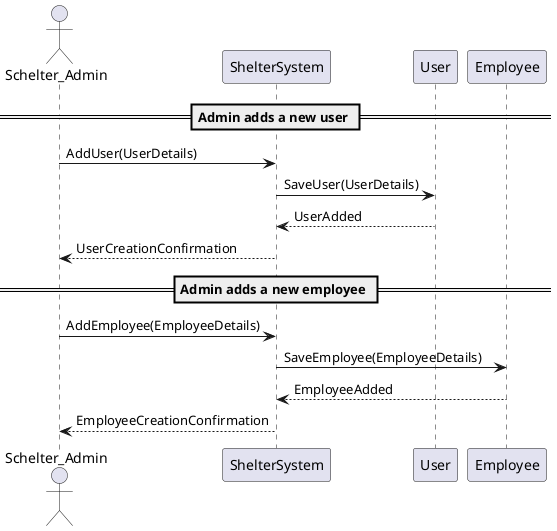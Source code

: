 @startuml
actor Schelter_Admin as Admin
participant ShelterSystem
participant User as UserObject
participant Employee as EmployeeObject

== Admin adds a new user ==
Admin -> ShelterSystem: AddUser(UserDetails)
ShelterSystem -> UserObject: SaveUser(UserDetails)
UserObject --> ShelterSystem: UserAdded
ShelterSystem --> Admin: UserCreationConfirmation

== Admin adds a new employee ==
Admin -> ShelterSystem: AddEmployee(EmployeeDetails)
ShelterSystem -> EmployeeObject: SaveEmployee(EmployeeDetails)
EmployeeObject --> ShelterSystem: EmployeeAdded
ShelterSystem --> Admin: EmployeeCreationConfirmation
@enduml
